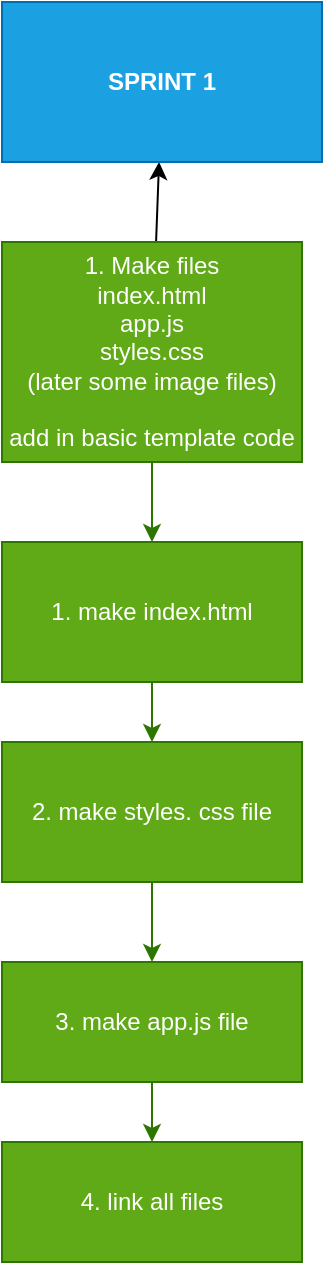<mxfile>
    <diagram id="79zOM9M1lEbbmRVNLYM7" name="Page-1">
        <mxGraphModel dx="369" dy="627" grid="1" gridSize="10" guides="1" tooltips="1" connect="1" arrows="1" fold="1" page="1" pageScale="1" pageWidth="827" pageHeight="1169" math="0" shadow="0">
            <root>
                <mxCell id="0"/>
                <mxCell id="1" parent="0"/>
                <mxCell id="6" value="" style="edgeStyle=none;html=1;fontColor=#000000;fillColor=#60a917;strokeColor=#2D7600;" parent="1" source="2" target="5" edge="1">
                    <mxGeometry relative="1" as="geometry"/>
                </mxCell>
                <mxCell id="14" value="" style="edgeStyle=none;html=1;" edge="1" parent="1" source="2" target="13">
                    <mxGeometry relative="1" as="geometry"/>
                </mxCell>
                <mxCell id="2" value="1. Make files&lt;br&gt;index.html&lt;br&gt;app.js&lt;br&gt;styles.css&lt;br&gt;(later some image files)&lt;br&gt;&lt;br&gt;add in basic template code" style="rounded=0;whiteSpace=wrap;html=1;fillColor=#60a917;fontColor=#ffffff;strokeColor=#2D7600;" parent="1" vertex="1">
                    <mxGeometry x="240" y="160" width="150" height="110" as="geometry"/>
                </mxCell>
                <mxCell id="8" value="" style="edgeStyle=none;html=1;fontColor=#000000;fillColor=#60a917;strokeColor=#2D7600;" parent="1" source="5" target="7" edge="1">
                    <mxGeometry relative="1" as="geometry"/>
                </mxCell>
                <mxCell id="5" value="1. make index.html" style="rounded=0;whiteSpace=wrap;html=1;fillColor=#60a917;fontColor=#ffffff;strokeColor=#2D7600;" parent="1" vertex="1">
                    <mxGeometry x="240" y="310" width="150" height="70" as="geometry"/>
                </mxCell>
                <mxCell id="10" value="" style="edgeStyle=none;html=1;fontColor=#000000;fillColor=#60a917;strokeColor=#2D7600;" parent="1" source="7" target="9" edge="1">
                    <mxGeometry relative="1" as="geometry"/>
                </mxCell>
                <mxCell id="7" value="2. make styles. css file" style="rounded=0;whiteSpace=wrap;html=1;fillColor=#60a917;fontColor=#ffffff;strokeColor=#2D7600;" parent="1" vertex="1">
                    <mxGeometry x="240" y="410" width="150" height="70" as="geometry"/>
                </mxCell>
                <mxCell id="12" value="" style="edgeStyle=none;html=1;fontColor=#000000;fillColor=#60a917;strokeColor=#2D7600;" parent="1" source="9" target="11" edge="1">
                    <mxGeometry relative="1" as="geometry"/>
                </mxCell>
                <mxCell id="9" value="3. make app.js file" style="rounded=0;whiteSpace=wrap;html=1;fillColor=#60a917;fontColor=#ffffff;strokeColor=#2D7600;" parent="1" vertex="1">
                    <mxGeometry x="240" y="520" width="150" height="60" as="geometry"/>
                </mxCell>
                <mxCell id="11" value="4. link all files" style="rounded=0;whiteSpace=wrap;html=1;fillColor=#60a917;fontColor=#ffffff;strokeColor=#2D7600;" parent="1" vertex="1">
                    <mxGeometry x="240" y="610" width="150" height="60" as="geometry"/>
                </mxCell>
                <mxCell id="13" value="&lt;b&gt;&lt;font color=&quot;#ffffff&quot;&gt;SPRINT 1&lt;/font&gt;&lt;/b&gt;" style="whiteSpace=wrap;html=1;fillColor=#1ba1e2;fontColor=#000000;rounded=0;strokeColor=#006EAF;" vertex="1" parent="1">
                    <mxGeometry x="240" y="40" width="160" height="80" as="geometry"/>
                </mxCell>
            </root>
        </mxGraphModel>
    </diagram>
</mxfile>